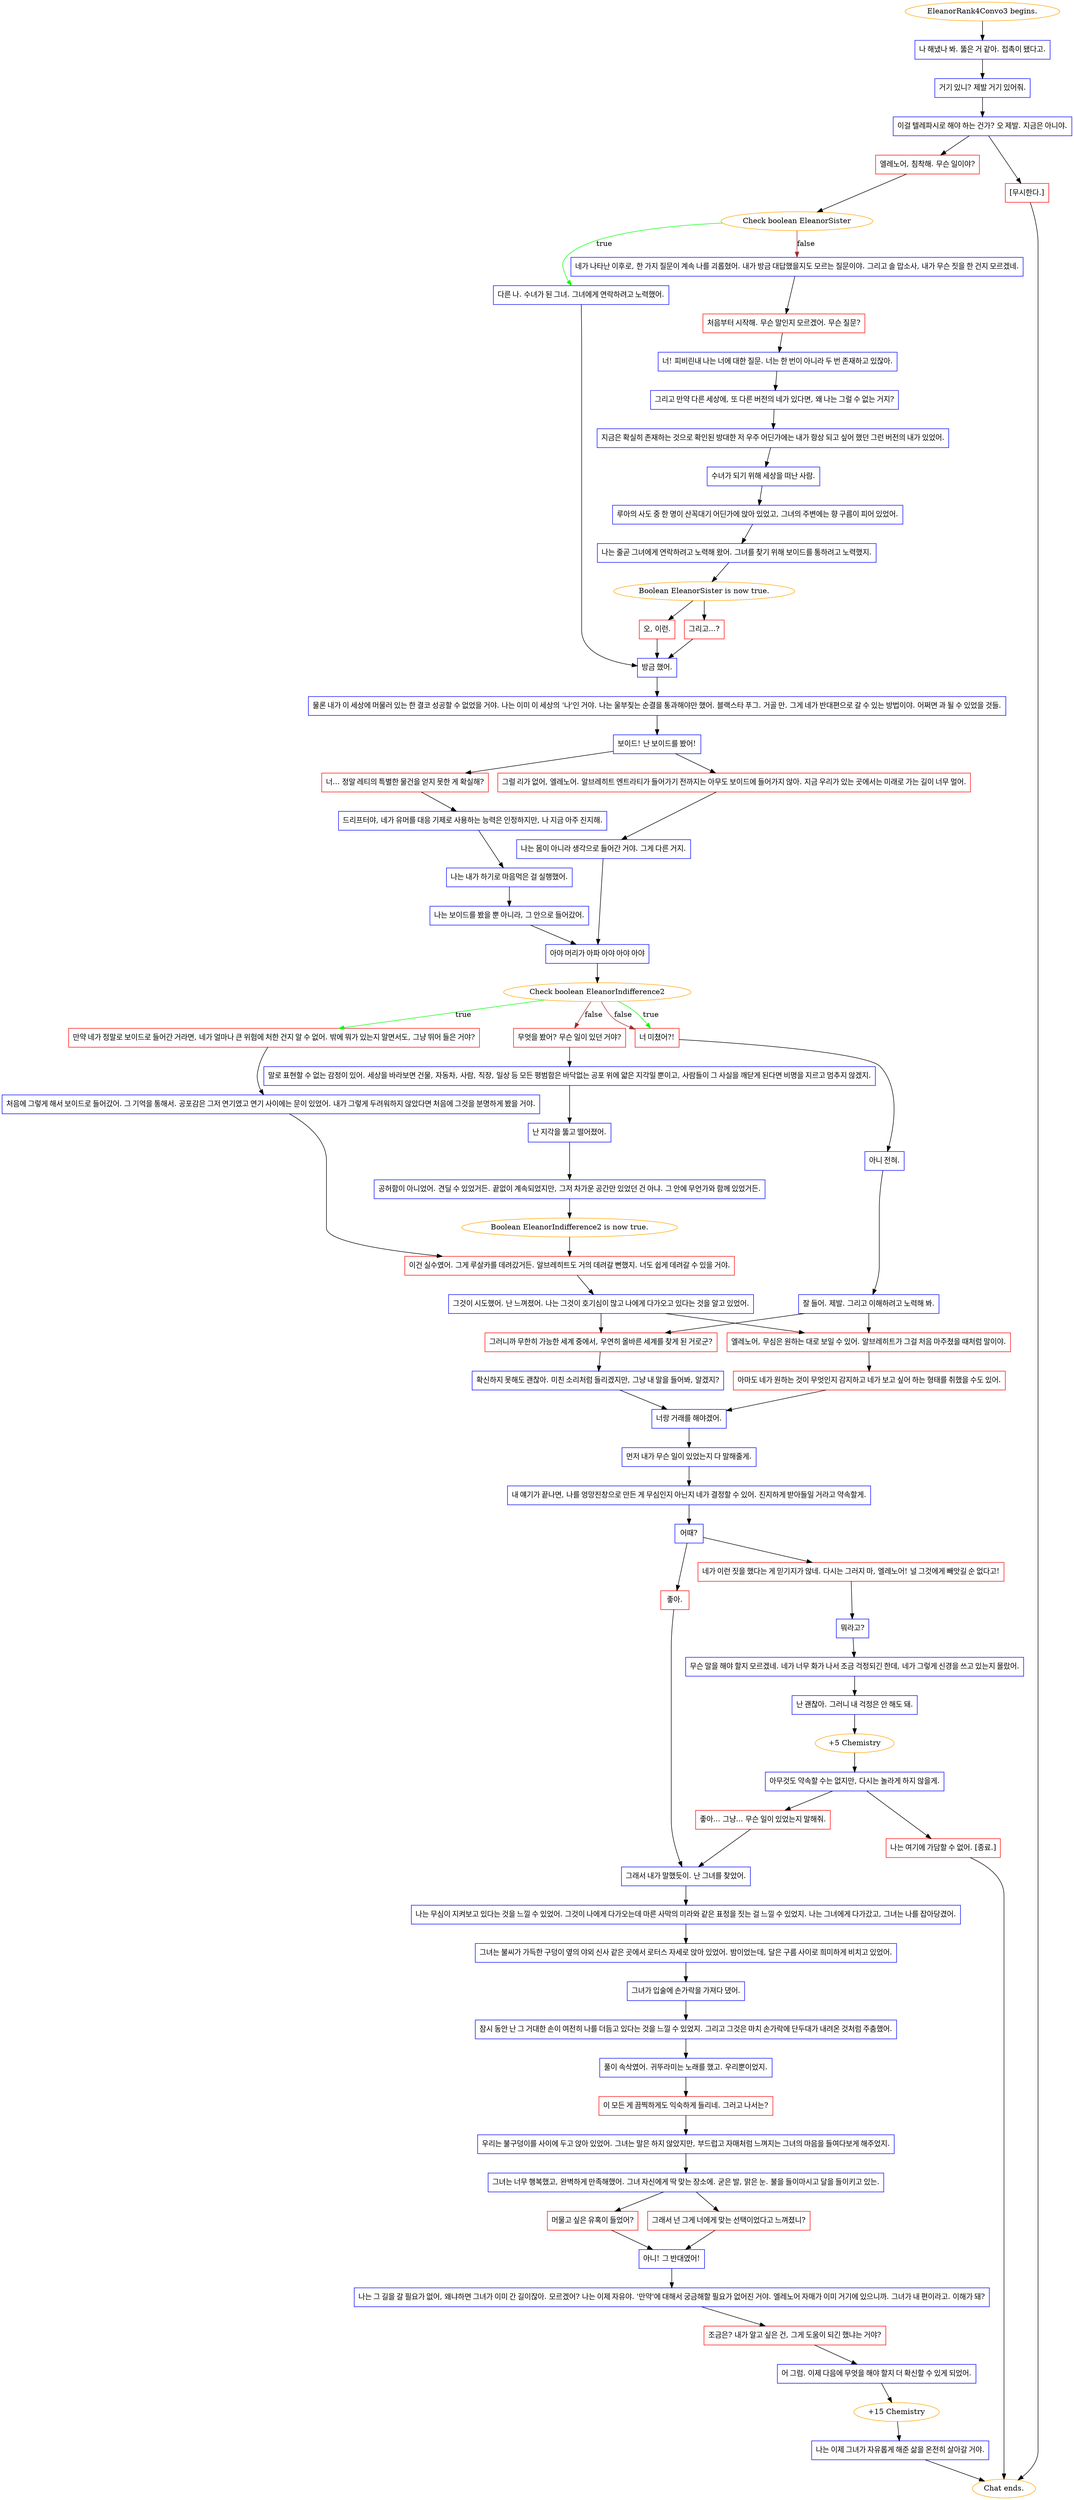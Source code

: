 digraph {
	"EleanorRank4Convo3 begins." [color=orange];
		"EleanorRank4Convo3 begins." -> j1291924292;
	j1291924292 [label="나 해냈나 봐. 뚫은 거 같아. 접촉이 됐다고.",shape=box,color=blue];
		j1291924292 -> j3449283467;
	j3449283467 [label="거기 있니? 제발 거기 있어줘.",shape=box,color=blue];
		j3449283467 -> j572001847;
	j572001847 [label="이걸 텔레파시로 해야 하는 건가? 오 제발. 지금은 아니야.",shape=box,color=blue];
		j572001847 -> j4239714778;
		j572001847 -> j3220779863;
	j4239714778 [label="엘레노어, 침착해. 무슨 일이야?",shape=box,color=red];
		j4239714778 -> j654081298;
	j3220779863 [label="[무시한다.]",shape=box,color=red];
		j3220779863 -> "Chat ends.";
	j654081298 [label="Check boolean EleanorSister",color=orange];
		j654081298 -> j1024132063 [label=true,color=green];
		j654081298 -> j1441264780 [label=false,color=brown];
	"Chat ends." [color=orange];
	j1024132063 [label="다른 나. 수녀가 된 그녀. 그녀에게 연락하려고 노력했어.",shape=box,color=blue];
		j1024132063 -> j959142239;
	j1441264780 [label="네가 나타난 이후로, 한 가지 질문이 계속 나를 괴롭혔어. 내가 방금 대답했을지도 모르는 질문이야. 그리고 솔 맙소사, 내가 무슨 짓을 한 건지 모르겠네.",shape=box,color=blue];
		j1441264780 -> j2549747847;
	j959142239 [label="방금 했어.",shape=box,color=blue];
		j959142239 -> j1793515266;
	j2549747847 [label="처음부터 시작해. 무슨 말인지 모르겠어. 무슨 질문?",shape=box,color=red];
		j2549747847 -> j39628608;
	j1793515266 [label="물론 내가 이 세상에 머물러 있는 한 결코 성공할 수 없었을 거야. 나는 이미 이 세상의 '나'인 거야. 나는 울부짖는 순결을 통과해야만 했어. 블랙스타 푸그. 거골 만. 그게 네가 반대편으로 갈 수 있는 방법이야. 어쩌면 과 될 수 있었을 것들.",shape=box,color=blue];
		j1793515266 -> j2002421634;
	j39628608 [label="너! 피비린내 나는 너에 대한 질문. 너는 한 번이 아니라 두 번 존재하고 있잖아.",shape=box,color=blue];
		j39628608 -> j3881896872;
	j2002421634 [label="보이드! 난 보이드를 봤어!",shape=box,color=blue];
		j2002421634 -> j1607549978;
		j2002421634 -> j3050298700;
	j3881896872 [label="그리고 만약 다른 세상에, 또 다른 버전의 네가 있다면, 왜 나는 그럴 수 없는 거지?",shape=box,color=blue];
		j3881896872 -> j3289167012;
	j1607549978 [label="너... 정말 레티의 특별한 물건을 얻지 못한 게 확실해?",shape=box,color=red];
		j1607549978 -> j815814590;
	j3050298700 [label="그럴 리가 없어, 엘레노어. 알브레히트 엔트라티가 들어가기 전까지는 아무도 보이드에 들어가지 않아. 지금 우리가 있는 곳에서는 미래로 가는 길이 너무 멀어.",shape=box,color=red];
		j3050298700 -> j262209611;
	j3289167012 [label="지금은 확실히 존재하는 것으로 확인된 방대한 저 우주 어딘가에는 내가 항상 되고 싶어 했던 그런 버전의 내가 있었어.",shape=box,color=blue];
		j3289167012 -> j3332352175;
	j815814590 [label="드리프터야, 네가 유머를 대응 기제로 사용하는 능력은 인정하지만, 나 지금 아주 진지해.",shape=box,color=blue];
		j815814590 -> j4050677886;
	j262209611 [label="나는 몸이 아니라 생각으로 들어간 거야. 그게 다른 거지.",shape=box,color=blue];
		j262209611 -> j2732876151;
	j3332352175 [label="수녀가 되기 위해 세상을 떠난 사람.",shape=box,color=blue];
		j3332352175 -> j799692116;
	j4050677886 [label="나는 내가 하기로 마음먹은 걸 실행했어.",shape=box,color=blue];
		j4050677886 -> j3090048160;
	j2732876151 [label="아야 머리가 아파 아야 아야 아야",shape=box,color=blue];
		j2732876151 -> j3014708669;
	j799692116 [label="루아의 사도 중 한 명이 산꼭대기 어딘가에 앉아 있었고, 그녀의 주변에는 향 구름이 피어 있었어.",shape=box,color=blue];
		j799692116 -> j1451630319;
	j3090048160 [label="나는 보이드를 봤을 뿐 아니라, 그 안으로 들어갔어.",shape=box,color=blue];
		j3090048160 -> j2732876151;
	j3014708669 [label="Check boolean EleanorIndifference2",color=orange];
		j3014708669 -> j3955543984 [label=true,color=green];
		j3014708669 -> j3407811636 [label=true,color=green];
		j3014708669 -> j2552923173 [label=false,color=brown];
		j3014708669 -> j3407811636 [label=false,color=brown];
	j1451630319 [label="나는 줄곧 그녀에게 연락하려고 노력해 왔어. 그녀를 찾기 위해 보이드를 통하려고 노력했지.",shape=box,color=blue];
		j1451630319 -> j3212129121;
	j3955543984 [label="만약 네가 정말로 보이드로 들어간 거라면, 네가 얼마나 큰 위험에 처한 건지 알 수 없어. 밖에 뭐가 있는지 알면서도, 그냥 뛰어 들은 거야?",shape=box,color=red];
		j3955543984 -> j3490730287;
	j3407811636 [label="너 미쳤어?!",shape=box,color=red];
		j3407811636 -> j3325588929;
	j2552923173 [label="무엇을 봤어? 무슨 일이 있던 거야?",shape=box,color=red];
		j2552923173 -> j1077171945;
	j3212129121 [label="Boolean EleanorSister is now true.",color=orange];
		j3212129121 -> j2926359222;
		j3212129121 -> j3574842896;
	j3490730287 [label="처음에 그렇게 해서 보이드로 들어갔어. 그 기억을 통해서. 공포감은 그저 연기였고 연기 사이에는 문이 있었어. 내가 그렇게 두려워하지 않았다면 처음에 그것을 분명하게 봤을 거야.",shape=box,color=blue];
		j3490730287 -> j3524030881;
	j3325588929 [label="아니 전혀.",shape=box,color=blue];
		j3325588929 -> j1648237792;
	j1077171945 [label="말로 표현할 수 없는 감정이 있어. 세상을 바라보면 건물, 자동차, 사람, 직장, 일상 등 모든 평범함은 바닥없는 공포 위에 얇은 지각일 뿐이고, 사람들이 그 사실을 깨닫게 된다면 비명을 지르고 멈추지 않겠지.",shape=box,color=blue];
		j1077171945 -> j2707021346;
	j2926359222 [label="오, 이런.",shape=box,color=red];
		j2926359222 -> j959142239;
	j3574842896 [label="그리고...?",shape=box,color=red];
		j3574842896 -> j959142239;
	j3524030881 [label="이건 실수였어. 그게 루살카를 데려갔거든. 알브레히트도 거의 데려갈 뻔했지. 너도 쉽게 데려갈 수 있을 거야.",shape=box,color=red];
		j3524030881 -> j650267361;
	j1648237792 [label="잘 들어. 제발. 그리고 이해하려고 노력해 봐.",shape=box,color=blue];
		j1648237792 -> j620545823;
		j1648237792 -> j2853617751;
	j2707021346 [label="난 지각을 뚫고 떨어졌어.",shape=box,color=blue];
		j2707021346 -> j4036678882;
	j650267361 [label="그것이 시도했어. 난 느껴졌어. 나는 그것이 호기심이 많고 나에게 다가오고 있다는 것을 알고 있었어.",shape=box,color=blue];
		j650267361 -> j620545823;
		j650267361 -> j2853617751;
	j620545823 [label="그러니까 무한히 가능한 세계 중에서, 우연히 올바른 세계를 찾게 된 거로군?",shape=box,color=red];
		j620545823 -> j1849782027;
	j2853617751 [label="엘레노어, 무심은 원하는 대로 보일 수 있어. 알브레히트가 그걸 처음 마주쳤을 때처럼 말이야.",shape=box,color=red];
		j2853617751 -> j326046373;
	j4036678882 [label="공허함이 아니었어. 견딜 수 있었거든. 끝없이 계속되었지만, 그저 차가운 공간만 있었던 건 아냐. 그 안에 무언가와 함께 있었거든.",shape=box,color=blue];
		j4036678882 -> j303608159;
	j1849782027 [label="확신하지 못해도 괜찮아. 미친 소리처럼 들리겠지만, 그냥 내 말을 들어봐, 알겠지?",shape=box,color=blue];
		j1849782027 -> j1011374828;
	j326046373 [label="아마도 네가 원하는 것이 무엇인지 감지하고 네가 보고 싶어 하는 형태를 취했을 수도 있어.",shape=box,color=red];
		j326046373 -> j1011374828;
	j303608159 [label="Boolean EleanorIndifference2 is now true.",color=orange];
		j303608159 -> j3524030881;
	j1011374828 [label="너랑 거래를 해야겠어.",shape=box,color=blue];
		j1011374828 -> j3071598922;
	j3071598922 [label="먼저 내가 무슨 일이 있었는지 다 말해줄게.",shape=box,color=blue];
		j3071598922 -> j1178802819;
	j1178802819 [label="내 얘기가 끝나면, 나를 엉망진창으로 만든 게 무심인지 아닌지 네가 결정할 수 있어. 진지하게 받아들일 거라고 약속할게.",shape=box,color=blue];
		j1178802819 -> j1039157561;
	j1039157561 [label="어때?",shape=box,color=blue];
		j1039157561 -> j1288975021;
		j1039157561 -> j2384156768;
	j1288975021 [label="좋아.",shape=box,color=red];
		j1288975021 -> j242933089;
	j2384156768 [label="네가 이런 짓을 했다는 게 믿기지가 않네. 다시는 그러지 마, 엘레노어! 널 그것에게 빼앗길 순 없다고!",shape=box,color=red];
		j2384156768 -> j3044540817;
	j242933089 [label="그래서 내가 말했듯이. 난 그녀를 찾았어.",shape=box,color=blue];
		j242933089 -> j4076183074;
	j3044540817 [label="뭐라고?",shape=box,color=blue];
		j3044540817 -> j3989306682;
	j4076183074 [label="나는 무심이 지켜보고 있다는 것을 느낄 수 있었어. 그것이 나에게 다가오는데 마른 사막의 미라와 같은 표정을 짓는 걸 느낄 수 있었지. 나는 그녀에게 다가갔고, 그녀는 나를 잡아당겼어.",shape=box,color=blue];
		j4076183074 -> j1420305069;
	j3989306682 [label="무슨 말을 해야 할지 모르겠네. 네가 너무 화가 나서 조금 걱정되긴 한데, 네가 그렇게 신경을 쓰고 있는지 몰랐어.",shape=box,color=blue];
		j3989306682 -> j3818360488;
	j1420305069 [label="그녀는 불씨가 가득한 구덩이 옆의 야외 신사 같은 곳에서 로터스 자세로 앉아 있었어. 밤이었는데, 달은 구름 사이로 희미하게 비치고 있었어.",shape=box,color=blue];
		j1420305069 -> j1414601189;
	j3818360488 [label="난 괜찮아. 그러니 내 걱정은 안 해도 돼.",shape=box,color=blue];
		j3818360488 -> j326010876;
	j1414601189 [label="그녀가 입술에 손가락을 가져다 댔어.",shape=box,color=blue];
		j1414601189 -> j6009865;
	j326010876 [label="+5 Chemistry",color=orange];
		j326010876 -> j2163648481;
	j6009865 [label="잠시 동안 난 그 거대한 손이 여전히 나를 더듬고 있다는 것을 느낄 수 있었지. 그리고 그것은 마치 손가락에 단두대가 내려온 것처럼 주춤했어.",shape=box,color=blue];
		j6009865 -> j3972623193;
	j2163648481 [label="아무것도 약속할 수는 없지만, 다시는 놀라게 하지 않을게.",shape=box,color=blue];
		j2163648481 -> j1449484311;
		j2163648481 -> j943602056;
	j3972623193 [label="풀이 속삭였어. 귀뚜라미는 노래를 했고. 우리뿐이었지.",shape=box,color=blue];
		j3972623193 -> j4157218525;
	j1449484311 [label="좋아... 그냥... 무슨 일이 있었는지 말해줘.",shape=box,color=red];
		j1449484311 -> j242933089;
	j943602056 [label="나는 여기에 가담할 수 없어. [종료.]",shape=box,color=red];
		j943602056 -> "Chat ends.";
	j4157218525 [label="이 모든 게 끔찍하게도 익숙하게 들리네. 그러고 나서는?",shape=box,color=red];
		j4157218525 -> j868005289;
	j868005289 [label="우리는 불구덩이를 사이에 두고 앉아 있었어. 그녀는 말은 하지 않았지만, 부드럽고 자매처럼 느껴지는 그녀의 마음을 들여다보게 해주었지.",shape=box,color=blue];
		j868005289 -> j1480221117;
	j1480221117 [label="그녀는 너무 행복했고, 완벽하게 만족해했어. 그녀 자신에게 딱 맞는 장소에. 굳은 발, 맑은 눈. 불을 들이마시고 달을 들이키고 있는.",shape=box,color=blue];
		j1480221117 -> j2998180824;
		j1480221117 -> j4138750310;
	j2998180824 [label="그래서 넌 그게 너에게 맞는 선택이었다고 느껴졌니?",shape=box,color=red];
		j2998180824 -> j4140372504;
	j4138750310 [label="머물고 싶은 유혹이 들었어?",shape=box,color=red];
		j4138750310 -> j4140372504;
	j4140372504 [label="아니! 그 반대였어!",shape=box,color=blue];
		j4140372504 -> j1807486740;
	j1807486740 [label="나는 그 길을 갈 필요가 없어, 왜냐하면 그녀가 이미 간 길이잖아. 모르겠어? 나는 이제 자유야. '만약'에 대해서 궁금해할 필요가 없어진 거야. 엘레노어 자매가 이미 거기에 있으니까. 그녀가 내 편이라고. 이해가 돼?",shape=box,color=blue];
		j1807486740 -> j2618712904;
	j2618712904 [label="조금은? 내가 알고 싶은 건, 그게 도움이 되긴 했냐는 거야?",shape=box,color=red];
		j2618712904 -> j314626031;
	j314626031 [label="어 그럼. 이제 다음에 무엇을 해야 할지 더 확신할 수 있게 되었어.",shape=box,color=blue];
		j314626031 -> j1266923319;
	j1266923319 [label="+15 Chemistry",color=orange];
		j1266923319 -> j3062790151;
	j3062790151 [label="나는 이제 그녀가 자유롭게 해준 삶을 온전히 살아갈 거야.",shape=box,color=blue];
		j3062790151 -> "Chat ends.";
}